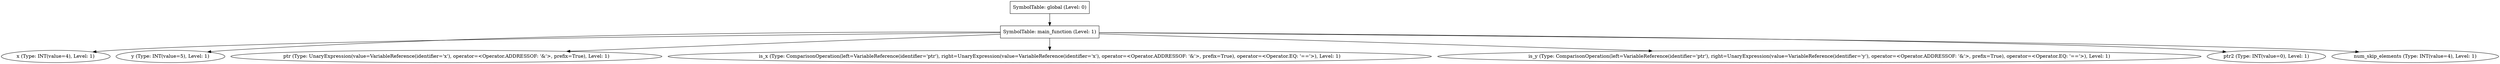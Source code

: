 digraph ExpressionGraph {
symbol_table_4361740896 [label="SymbolTable: global (Level: 0)", shape=box];
symbol_table_4361738256 [label="SymbolTable: main_function (Level: 1)", shape=box];
symbol_table_4361740896 -> symbol_table_4361738256;
symbol_4361741472 [label="x (Type: INT(value=4), Level: 1)", shape=ellipse];
symbol_table_4361738256 -> symbol_4361741472;
symbol_4361735952 [label="y (Type: INT(value=5), Level: 1)", shape=ellipse];
symbol_table_4361738256 -> symbol_4361735952;
symbol_4361733696 [label="ptr (Type: UnaryExpression(value=VariableReference(identifier='x'), operator=<Operator.ADDRESSOF: '&'>, prefix=True), Level: 1)", shape=ellipse];
symbol_table_4361738256 -> symbol_4361733696;
symbol_4361736048 [label="is_x (Type: ComparisonOperation(left=VariableReference(identifier='ptr'), right=UnaryExpression(value=VariableReference(identifier='x'), operator=<Operator.ADDRESSOF: '&'>, prefix=True), operator=<Operator.EQ: '=='>), Level: 1)", shape=ellipse];
symbol_table_4361738256 -> symbol_4361736048;
symbol_4361739648 [label="is_y (Type: ComparisonOperation(left=VariableReference(identifier='ptr'), right=UnaryExpression(value=VariableReference(identifier='y'), operator=<Operator.ADDRESSOF: '&'>, prefix=True), operator=<Operator.EQ: '=='>), Level: 1)", shape=ellipse];
symbol_table_4361738256 -> symbol_4361739648;
symbol_4361739696 [label="ptr2 (Type: INT(value=0), Level: 1)", shape=ellipse];
symbol_table_4361738256 -> symbol_4361739696;
symbol_4361741808 [label="num_skip_elements (Type: INT(value=4), Level: 1)", shape=ellipse];
symbol_table_4361738256 -> symbol_4361741808;
}
